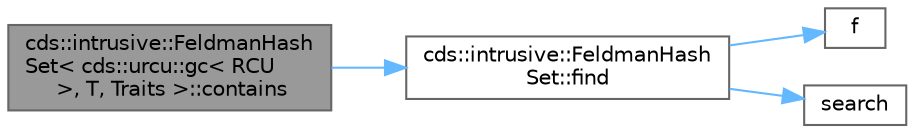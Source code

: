 digraph "cds::intrusive::FeldmanHashSet&lt; cds::urcu::gc&lt; RCU &gt;, T, Traits &gt;::contains"
{
 // LATEX_PDF_SIZE
  bgcolor="transparent";
  edge [fontname=Helvetica,fontsize=10,labelfontname=Helvetica,labelfontsize=10];
  node [fontname=Helvetica,fontsize=10,shape=box,height=0.2,width=0.4];
  rankdir="LR";
  Node1 [id="Node000001",label="cds::intrusive::FeldmanHash\lSet\< cds::urcu::gc\< RCU\l \>, T, Traits \>::contains",height=0.2,width=0.4,color="gray40", fillcolor="grey60", style="filled", fontcolor="black",tooltip="Checks whether the set contains hash"];
  Node1 -> Node2 [id="edge1_Node000001_Node000002",color="steelblue1",style="solid",tooltip=" "];
  Node2 [id="Node000002",label="cds::intrusive::FeldmanHash\lSet::find",height=0.2,width=0.4,color="grey40", fillcolor="white", style="filled",URL="$classcds_1_1intrusive_1_1_feldman_hash_set.html#a3beb6aac67a2e32bb6f914518eb587f5",tooltip="Finds an item by it's hash"];
  Node2 -> Node3 [id="edge2_Node000002_Node000003",color="steelblue1",style="solid",tooltip=" "];
  Node3 [id="Node000003",label="f",height=0.2,width=0.4,color="grey40", fillcolor="white", style="filled",URL="$cxx11__tensor__map_8cpp.html#a7f507fea02198f6cb81c86640c7b1a4e",tooltip=" "];
  Node2 -> Node4 [id="edge3_Node000002_Node000004",color="steelblue1",style="solid",tooltip=" "];
  Node4 [id="Node000004",label="search",height=0.2,width=0.4,color="grey40", fillcolor="white", style="filled",URL="$_animation_8c.html#ac63b5622d06728f748fa72280fc5f461",tooltip=" "];
}
